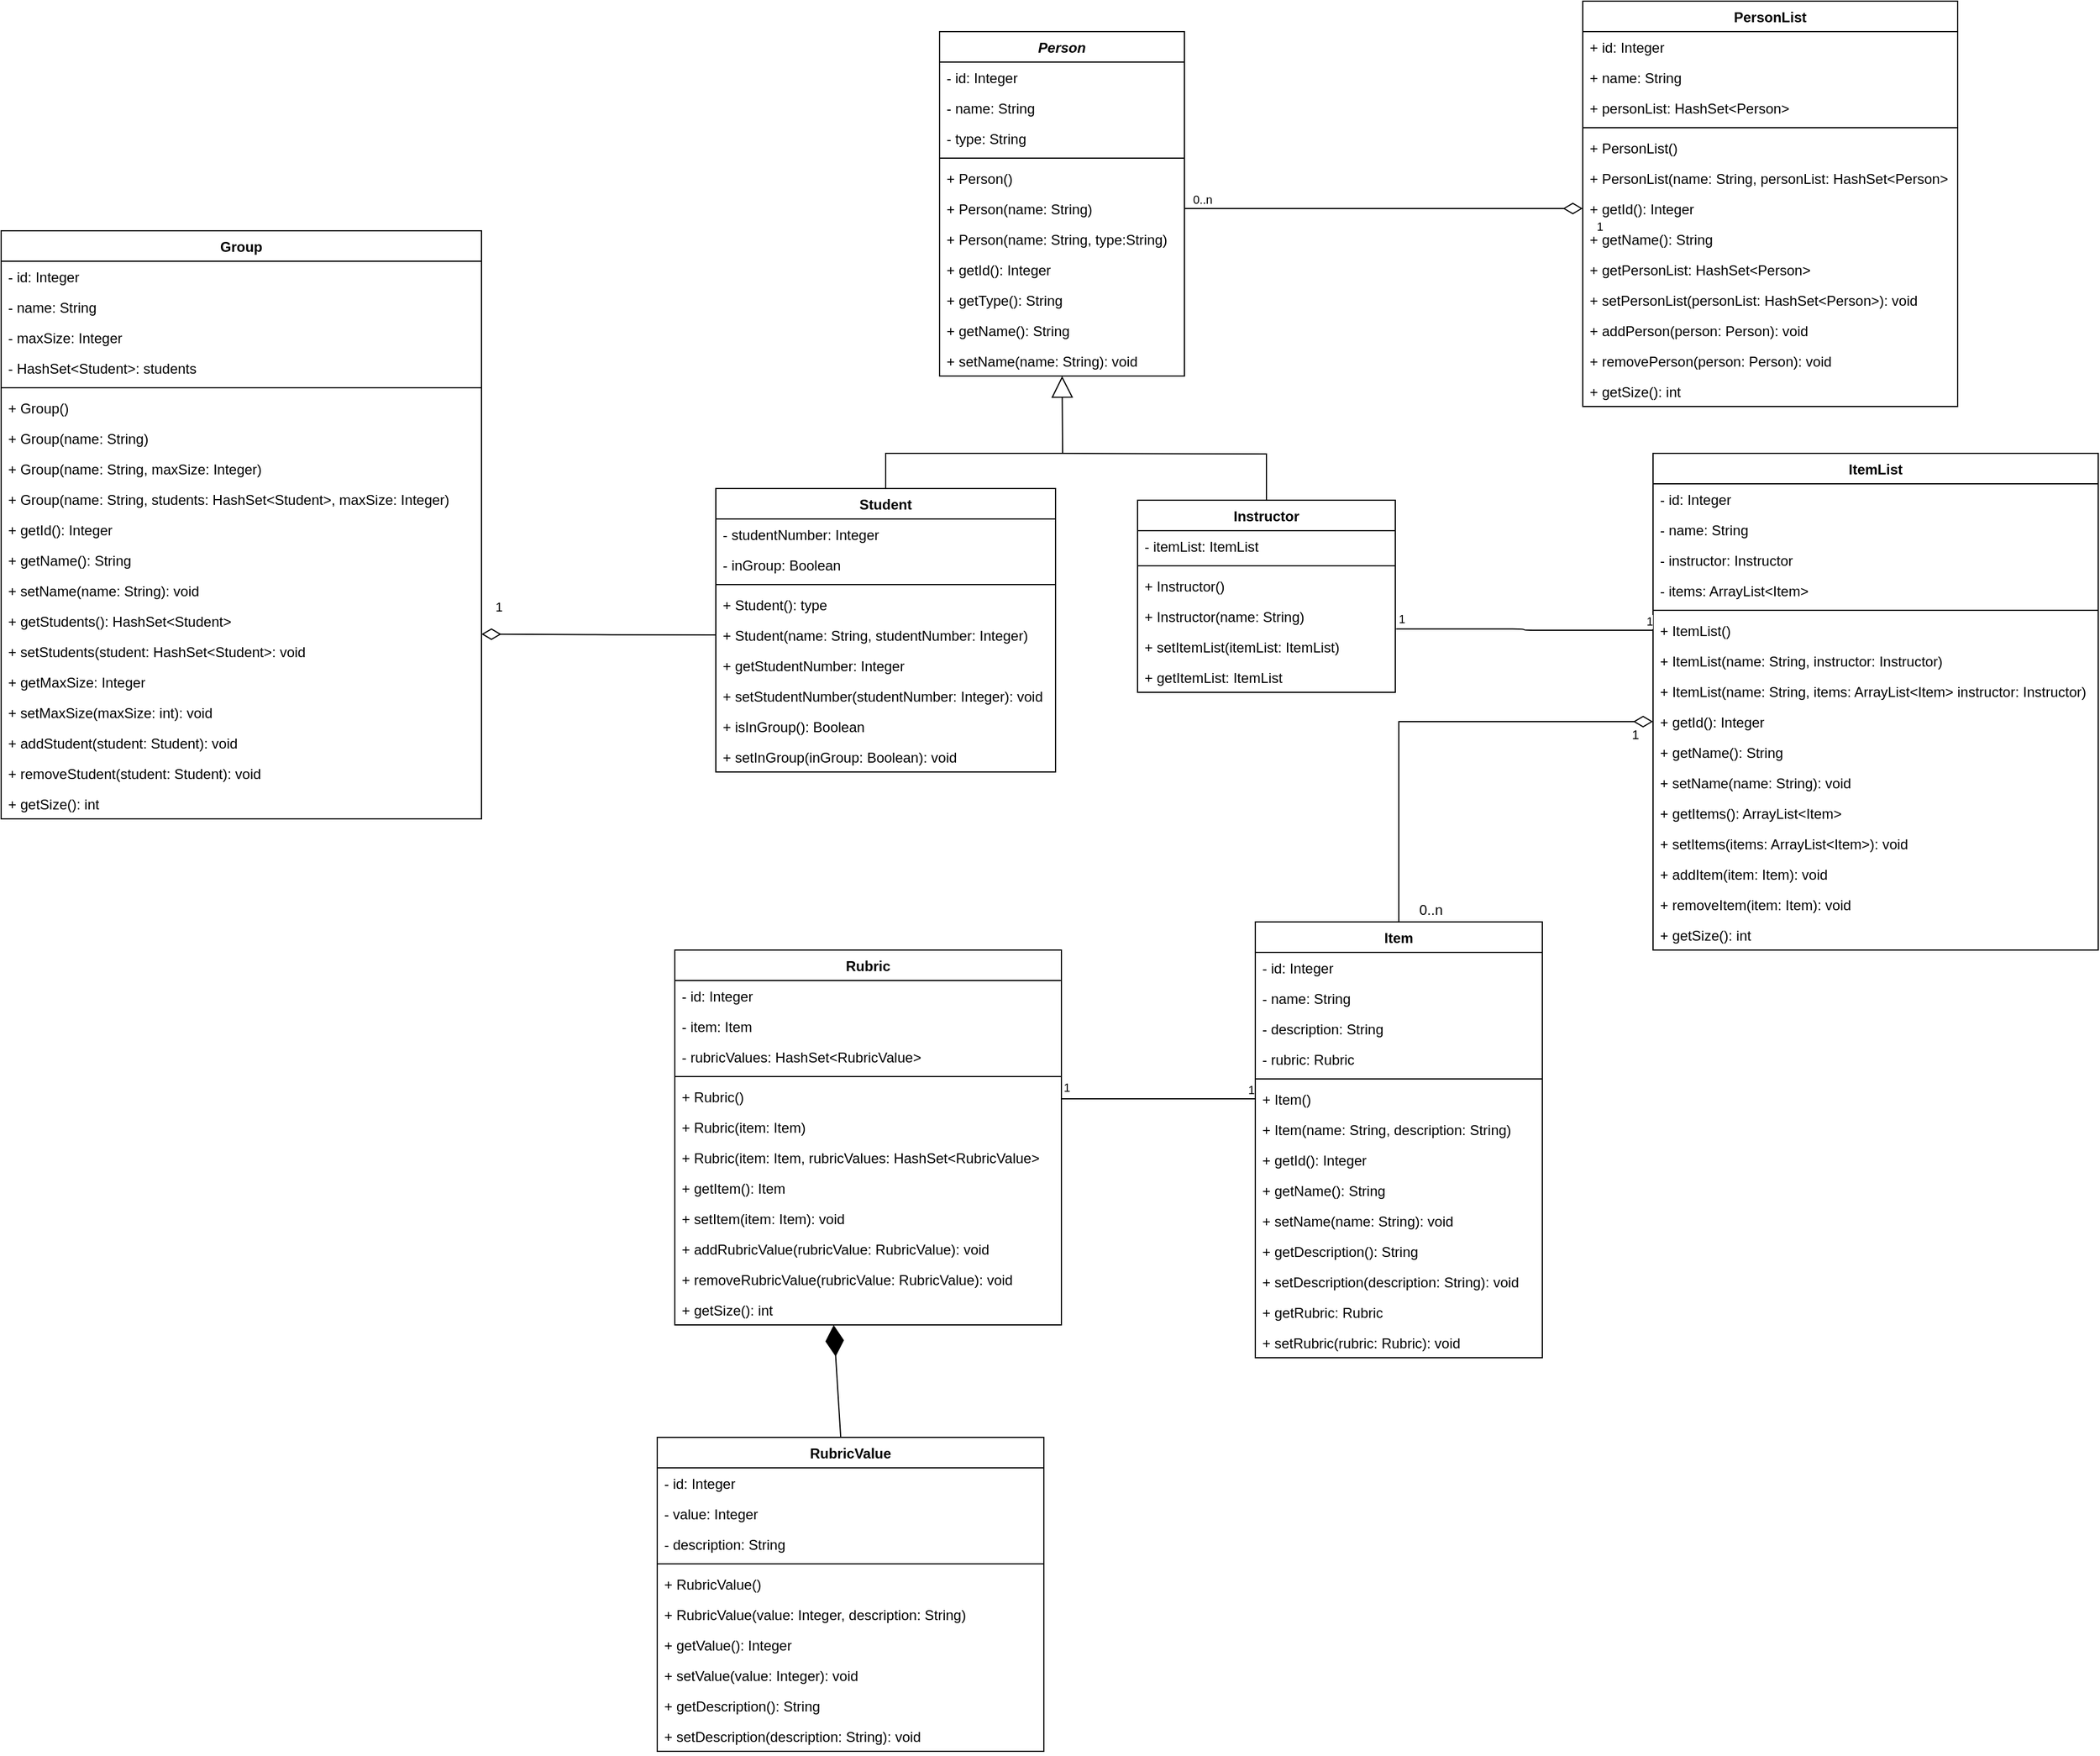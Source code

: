 <mxfile version="12.7.9" type="google"><diagram id="PRDph1dMVSTC8RU8wXZ6" name="Page-1"><mxGraphModel dx="1352" dy="564" grid="1" gridSize="10" guides="1" tooltips="1" connect="1" arrows="1" fold="1" page="1" pageScale="1" pageWidth="850" pageHeight="1100" math="0" shadow="0"><root><mxCell id="0"/><mxCell id="1" parent="0"/><mxCell id="qoEvyVKt_DUwdzJldB_t-1" value="Person" style="swimlane;fontStyle=3;align=center;verticalAlign=top;childLayout=stackLayout;horizontal=1;startSize=26;horizontalStack=0;resizeParent=1;resizeParentMax=0;resizeLast=0;collapsible=1;marginBottom=0;" parent="1" vertex="1"><mxGeometry x="611" y="630" width="209" height="294" as="geometry"/></mxCell><mxCell id="--JKUd8LFmw529F8Ui8M-18" value="- id: Integer" style="text;strokeColor=none;fillColor=none;align=left;verticalAlign=top;spacingLeft=4;spacingRight=4;overflow=hidden;rotatable=0;points=[[0,0.5],[1,0.5]];portConstraint=eastwest;" parent="qoEvyVKt_DUwdzJldB_t-1" vertex="1"><mxGeometry y="26" width="209" height="26" as="geometry"/></mxCell><mxCell id="qoEvyVKt_DUwdzJldB_t-2" value="- name: String" style="text;strokeColor=none;fillColor=none;align=left;verticalAlign=top;spacingLeft=4;spacingRight=4;overflow=hidden;rotatable=0;points=[[0,0.5],[1,0.5]];portConstraint=eastwest;" parent="qoEvyVKt_DUwdzJldB_t-1" vertex="1"><mxGeometry y="52" width="209" height="26" as="geometry"/></mxCell><mxCell id="--JKUd8LFmw529F8Ui8M-19" value="- type: String" style="text;strokeColor=none;fillColor=none;align=left;verticalAlign=top;spacingLeft=4;spacingRight=4;overflow=hidden;rotatable=0;points=[[0,0.5],[1,0.5]];portConstraint=eastwest;" parent="qoEvyVKt_DUwdzJldB_t-1" vertex="1"><mxGeometry y="78" width="209" height="26" as="geometry"/></mxCell><mxCell id="qoEvyVKt_DUwdzJldB_t-3" value="" style="line;strokeWidth=1;fillColor=none;align=left;verticalAlign=middle;spacingTop=-1;spacingLeft=3;spacingRight=3;rotatable=0;labelPosition=right;points=[];portConstraint=eastwest;" parent="qoEvyVKt_DUwdzJldB_t-1" vertex="1"><mxGeometry y="104" width="209" height="8" as="geometry"/></mxCell><mxCell id="--JKUd8LFmw529F8Ui8M-20" value="+ Person()" style="text;strokeColor=none;fillColor=none;align=left;verticalAlign=top;spacingLeft=4;spacingRight=4;overflow=hidden;rotatable=0;points=[[0,0.5],[1,0.5]];portConstraint=eastwest;" parent="qoEvyVKt_DUwdzJldB_t-1" vertex="1"><mxGeometry y="112" width="209" height="26" as="geometry"/></mxCell><mxCell id="--JKUd8LFmw529F8Ui8M-21" value="+ Person(name: String)" style="text;strokeColor=none;fillColor=none;align=left;verticalAlign=top;spacingLeft=4;spacingRight=4;overflow=hidden;rotatable=0;points=[[0,0.5],[1,0.5]];portConstraint=eastwest;" parent="qoEvyVKt_DUwdzJldB_t-1" vertex="1"><mxGeometry y="138" width="209" height="26" as="geometry"/></mxCell><mxCell id="--JKUd8LFmw529F8Ui8M-22" value="+ Person(name: String, type:String)" style="text;strokeColor=none;fillColor=none;align=left;verticalAlign=top;spacingLeft=4;spacingRight=4;overflow=hidden;rotatable=0;points=[[0,0.5],[1,0.5]];portConstraint=eastwest;" parent="qoEvyVKt_DUwdzJldB_t-1" vertex="1"><mxGeometry y="164" width="209" height="26" as="geometry"/></mxCell><mxCell id="--JKUd8LFmw529F8Ui8M-23" value="+ getId(): Integer" style="text;strokeColor=none;fillColor=none;align=left;verticalAlign=top;spacingLeft=4;spacingRight=4;overflow=hidden;rotatable=0;points=[[0,0.5],[1,0.5]];portConstraint=eastwest;" parent="qoEvyVKt_DUwdzJldB_t-1" vertex="1"><mxGeometry y="190" width="209" height="26" as="geometry"/></mxCell><mxCell id="--JKUd8LFmw529F8Ui8M-24" value="+ getType(): String" style="text;strokeColor=none;fillColor=none;align=left;verticalAlign=top;spacingLeft=4;spacingRight=4;overflow=hidden;rotatable=0;points=[[0,0.5],[1,0.5]];portConstraint=eastwest;" parent="qoEvyVKt_DUwdzJldB_t-1" vertex="1"><mxGeometry y="216" width="209" height="26" as="geometry"/></mxCell><mxCell id="qoEvyVKt_DUwdzJldB_t-4" value="+ getName(): String" style="text;strokeColor=none;fillColor=none;align=left;verticalAlign=top;spacingLeft=4;spacingRight=4;overflow=hidden;rotatable=0;points=[[0,0.5],[1,0.5]];portConstraint=eastwest;" parent="qoEvyVKt_DUwdzJldB_t-1" vertex="1"><mxGeometry y="242" width="209" height="26" as="geometry"/></mxCell><mxCell id="--JKUd8LFmw529F8Ui8M-25" value="+ setName(name: String): void" style="text;strokeColor=none;fillColor=none;align=left;verticalAlign=top;spacingLeft=4;spacingRight=4;overflow=hidden;rotatable=0;points=[[0,0.5],[1,0.5]];portConstraint=eastwest;" parent="qoEvyVKt_DUwdzJldB_t-1" vertex="1"><mxGeometry y="268" width="209" height="26" as="geometry"/></mxCell><mxCell id="qoEvyVKt_DUwdzJldB_t-5" value="Instructor" style="swimlane;fontStyle=1;align=center;verticalAlign=top;childLayout=stackLayout;horizontal=1;startSize=26;horizontalStack=0;resizeParent=1;resizeParentMax=0;resizeLast=0;collapsible=1;marginBottom=0;" parent="1" vertex="1"><mxGeometry x="780" y="1030" width="220" height="164" as="geometry"/></mxCell><mxCell id="qoEvyVKt_DUwdzJldB_t-6" value="- itemList: ItemList" style="text;strokeColor=none;fillColor=none;align=left;verticalAlign=top;spacingLeft=4;spacingRight=4;overflow=hidden;rotatable=0;points=[[0,0.5],[1,0.5]];portConstraint=eastwest;" parent="qoEvyVKt_DUwdzJldB_t-5" vertex="1"><mxGeometry y="26" width="220" height="26" as="geometry"/></mxCell><mxCell id="qoEvyVKt_DUwdzJldB_t-7" value="" style="line;strokeWidth=1;fillColor=none;align=left;verticalAlign=middle;spacingTop=-1;spacingLeft=3;spacingRight=3;rotatable=0;labelPosition=right;points=[];portConstraint=eastwest;" parent="qoEvyVKt_DUwdzJldB_t-5" vertex="1"><mxGeometry y="52" width="220" height="8" as="geometry"/></mxCell><mxCell id="qoEvyVKt_DUwdzJldB_t-8" value="+ Instructor()" style="text;strokeColor=none;fillColor=none;align=left;verticalAlign=top;spacingLeft=4;spacingRight=4;overflow=hidden;rotatable=0;points=[[0,0.5],[1,0.5]];portConstraint=eastwest;" parent="qoEvyVKt_DUwdzJldB_t-5" vertex="1"><mxGeometry y="60" width="220" height="26" as="geometry"/></mxCell><mxCell id="--JKUd8LFmw529F8Ui8M-43" value="+ Instructor(name: String)" style="text;strokeColor=none;fillColor=none;align=left;verticalAlign=top;spacingLeft=4;spacingRight=4;overflow=hidden;rotatable=0;points=[[0,0.5],[1,0.5]];portConstraint=eastwest;" parent="qoEvyVKt_DUwdzJldB_t-5" vertex="1"><mxGeometry y="86" width="220" height="26" as="geometry"/></mxCell><mxCell id="--JKUd8LFmw529F8Ui8M-44" value="+ setItemList(itemList: ItemList)" style="text;strokeColor=none;fillColor=none;align=left;verticalAlign=top;spacingLeft=4;spacingRight=4;overflow=hidden;rotatable=0;points=[[0,0.5],[1,0.5]];portConstraint=eastwest;" parent="qoEvyVKt_DUwdzJldB_t-5" vertex="1"><mxGeometry y="112" width="220" height="26" as="geometry"/></mxCell><mxCell id="--JKUd8LFmw529F8Ui8M-45" value="+ getItemList: ItemList" style="text;strokeColor=none;fillColor=none;align=left;verticalAlign=top;spacingLeft=4;spacingRight=4;overflow=hidden;rotatable=0;points=[[0,0.5],[1,0.5]];portConstraint=eastwest;" parent="qoEvyVKt_DUwdzJldB_t-5" vertex="1"><mxGeometry y="138" width="220" height="26" as="geometry"/></mxCell><mxCell id="qoEvyVKt_DUwdzJldB_t-15" value="PersonList" style="swimlane;fontStyle=1;align=center;verticalAlign=top;childLayout=stackLayout;horizontal=1;startSize=26;horizontalStack=0;resizeParent=1;resizeParentMax=0;resizeLast=0;collapsible=1;marginBottom=0;" parent="1" vertex="1"><mxGeometry x="1160" y="604" width="320" height="346" as="geometry"/></mxCell><mxCell id="qoEvyVKt_DUwdzJldB_t-16" value="+ id: Integer" style="text;strokeColor=none;fillColor=none;align=left;verticalAlign=top;spacingLeft=4;spacingRight=4;overflow=hidden;rotatable=0;points=[[0,0.5],[1,0.5]];portConstraint=eastwest;" parent="qoEvyVKt_DUwdzJldB_t-15" vertex="1"><mxGeometry y="26" width="320" height="26" as="geometry"/></mxCell><mxCell id="--JKUd8LFmw529F8Ui8M-26" value="+ name: String" style="text;strokeColor=none;fillColor=none;align=left;verticalAlign=top;spacingLeft=4;spacingRight=4;overflow=hidden;rotatable=0;points=[[0,0.5],[1,0.5]];portConstraint=eastwest;" parent="qoEvyVKt_DUwdzJldB_t-15" vertex="1"><mxGeometry y="52" width="320" height="26" as="geometry"/></mxCell><mxCell id="--JKUd8LFmw529F8Ui8M-27" value="+ personList: HashSet&lt;Person&gt;" style="text;strokeColor=none;fillColor=none;align=left;verticalAlign=top;spacingLeft=4;spacingRight=4;overflow=hidden;rotatable=0;points=[[0,0.5],[1,0.5]];portConstraint=eastwest;" parent="qoEvyVKt_DUwdzJldB_t-15" vertex="1"><mxGeometry y="78" width="320" height="26" as="geometry"/></mxCell><mxCell id="qoEvyVKt_DUwdzJldB_t-17" value="" style="line;strokeWidth=1;fillColor=none;align=left;verticalAlign=middle;spacingTop=-1;spacingLeft=3;spacingRight=3;rotatable=0;labelPosition=right;points=[];portConstraint=eastwest;" parent="qoEvyVKt_DUwdzJldB_t-15" vertex="1"><mxGeometry y="104" width="320" height="8" as="geometry"/></mxCell><mxCell id="qoEvyVKt_DUwdzJldB_t-18" value="+ PersonList()" style="text;strokeColor=none;fillColor=none;align=left;verticalAlign=top;spacingLeft=4;spacingRight=4;overflow=hidden;rotatable=0;points=[[0,0.5],[1,0.5]];portConstraint=eastwest;" parent="qoEvyVKt_DUwdzJldB_t-15" vertex="1"><mxGeometry y="112" width="320" height="26" as="geometry"/></mxCell><mxCell id="--JKUd8LFmw529F8Ui8M-29" value="+ PersonList(name: String, personList: HashSet&lt;Person&gt;" style="text;strokeColor=none;fillColor=none;align=left;verticalAlign=top;spacingLeft=4;spacingRight=4;overflow=hidden;rotatable=0;points=[[0,0.5],[1,0.5]];portConstraint=eastwest;" parent="qoEvyVKt_DUwdzJldB_t-15" vertex="1"><mxGeometry y="138" width="320" height="26" as="geometry"/></mxCell><mxCell id="--JKUd8LFmw529F8Ui8M-28" value="+ getId(): Integer" style="text;strokeColor=none;fillColor=none;align=left;verticalAlign=top;spacingLeft=4;spacingRight=4;overflow=hidden;rotatable=0;points=[[0,0.5],[1,0.5]];portConstraint=eastwest;" parent="qoEvyVKt_DUwdzJldB_t-15" vertex="1"><mxGeometry y="164" width="320" height="26" as="geometry"/></mxCell><mxCell id="--JKUd8LFmw529F8Ui8M-30" value="+ getName(): String" style="text;strokeColor=none;fillColor=none;align=left;verticalAlign=top;spacingLeft=4;spacingRight=4;overflow=hidden;rotatable=0;points=[[0,0.5],[1,0.5]];portConstraint=eastwest;" parent="qoEvyVKt_DUwdzJldB_t-15" vertex="1"><mxGeometry y="190" width="320" height="26" as="geometry"/></mxCell><mxCell id="--JKUd8LFmw529F8Ui8M-32" value="+ getPersonList: HashSet&lt;Person&gt;" style="text;strokeColor=none;fillColor=none;align=left;verticalAlign=top;spacingLeft=4;spacingRight=4;overflow=hidden;rotatable=0;points=[[0,0.5],[1,0.5]];portConstraint=eastwest;" parent="qoEvyVKt_DUwdzJldB_t-15" vertex="1"><mxGeometry y="216" width="320" height="26" as="geometry"/></mxCell><mxCell id="--JKUd8LFmw529F8Ui8M-33" value="+ setPersonList(personList: HashSet&lt;Person&gt;): void" style="text;strokeColor=none;fillColor=none;align=left;verticalAlign=top;spacingLeft=4;spacingRight=4;overflow=hidden;rotatable=0;points=[[0,0.5],[1,0.5]];portConstraint=eastwest;" parent="qoEvyVKt_DUwdzJldB_t-15" vertex="1"><mxGeometry y="242" width="320" height="26" as="geometry"/></mxCell><mxCell id="--JKUd8LFmw529F8Ui8M-34" value="+ addPerson(person: Person): void" style="text;strokeColor=none;fillColor=none;align=left;verticalAlign=top;spacingLeft=4;spacingRight=4;overflow=hidden;rotatable=0;points=[[0,0.5],[1,0.5]];portConstraint=eastwest;" parent="qoEvyVKt_DUwdzJldB_t-15" vertex="1"><mxGeometry y="268" width="320" height="26" as="geometry"/></mxCell><mxCell id="--JKUd8LFmw529F8Ui8M-31" value="+ removePerson(person: Person): void" style="text;strokeColor=none;fillColor=none;align=left;verticalAlign=top;spacingLeft=4;spacingRight=4;overflow=hidden;rotatable=0;points=[[0,0.5],[1,0.5]];portConstraint=eastwest;" parent="qoEvyVKt_DUwdzJldB_t-15" vertex="1"><mxGeometry y="294" width="320" height="26" as="geometry"/></mxCell><mxCell id="--JKUd8LFmw529F8Ui8M-35" value="+ getSize(): int" style="text;strokeColor=none;fillColor=none;align=left;verticalAlign=top;spacingLeft=4;spacingRight=4;overflow=hidden;rotatable=0;points=[[0,0.5],[1,0.5]];portConstraint=eastwest;" parent="qoEvyVKt_DUwdzJldB_t-15" vertex="1"><mxGeometry y="320" width="320" height="26" as="geometry"/></mxCell><mxCell id="qoEvyVKt_DUwdzJldB_t-19" value="Group" style="swimlane;fontStyle=1;align=center;verticalAlign=top;childLayout=stackLayout;horizontal=1;startSize=26;horizontalStack=0;resizeParent=1;resizeParentMax=0;resizeLast=0;collapsible=1;marginBottom=0;" parent="1" vertex="1"><mxGeometry x="-190" y="800" width="410" height="502" as="geometry"/></mxCell><mxCell id="qoEvyVKt_DUwdzJldB_t-20" value="- id: Integer" style="text;strokeColor=none;fillColor=none;align=left;verticalAlign=top;spacingLeft=4;spacingRight=4;overflow=hidden;rotatable=0;points=[[0,0.5],[1,0.5]];portConstraint=eastwest;" parent="qoEvyVKt_DUwdzJldB_t-19" vertex="1"><mxGeometry y="26" width="410" height="26" as="geometry"/></mxCell><mxCell id="--JKUd8LFmw529F8Ui8M-1" value="- name: String" style="text;strokeColor=none;fillColor=none;align=left;verticalAlign=top;spacingLeft=4;spacingRight=4;overflow=hidden;rotatable=0;points=[[0,0.5],[1,0.5]];portConstraint=eastwest;" parent="qoEvyVKt_DUwdzJldB_t-19" vertex="1"><mxGeometry y="52" width="410" height="26" as="geometry"/></mxCell><mxCell id="--JKUd8LFmw529F8Ui8M-2" value="- maxSize: Integer" style="text;strokeColor=none;fillColor=none;align=left;verticalAlign=top;spacingLeft=4;spacingRight=4;overflow=hidden;rotatable=0;points=[[0,0.5],[1,0.5]];portConstraint=eastwest;" parent="qoEvyVKt_DUwdzJldB_t-19" vertex="1"><mxGeometry y="78" width="410" height="26" as="geometry"/></mxCell><mxCell id="--JKUd8LFmw529F8Ui8M-4" value="- HashSet&lt;Student&gt;: students" style="text;strokeColor=none;fillColor=none;align=left;verticalAlign=top;spacingLeft=4;spacingRight=4;overflow=hidden;rotatable=0;points=[[0,0.5],[1,0.5]];portConstraint=eastwest;" parent="qoEvyVKt_DUwdzJldB_t-19" vertex="1"><mxGeometry y="104" width="410" height="26" as="geometry"/></mxCell><mxCell id="qoEvyVKt_DUwdzJldB_t-21" value="" style="line;strokeWidth=1;fillColor=none;align=left;verticalAlign=middle;spacingTop=-1;spacingLeft=3;spacingRight=3;rotatable=0;labelPosition=right;points=[];portConstraint=eastwest;" parent="qoEvyVKt_DUwdzJldB_t-19" vertex="1"><mxGeometry y="130" width="410" height="8" as="geometry"/></mxCell><mxCell id="--JKUd8LFmw529F8Ui8M-3" value="+ Group()" style="text;strokeColor=none;fillColor=none;align=left;verticalAlign=top;spacingLeft=4;spacingRight=4;overflow=hidden;rotatable=0;points=[[0,0.5],[1,0.5]];portConstraint=eastwest;" parent="qoEvyVKt_DUwdzJldB_t-19" vertex="1"><mxGeometry y="138" width="410" height="26" as="geometry"/></mxCell><mxCell id="--JKUd8LFmw529F8Ui8M-6" value="+ Group(name: String)" style="text;strokeColor=none;fillColor=none;align=left;verticalAlign=top;spacingLeft=4;spacingRight=4;overflow=hidden;rotatable=0;points=[[0,0.5],[1,0.5]];portConstraint=eastwest;" parent="qoEvyVKt_DUwdzJldB_t-19" vertex="1"><mxGeometry y="164" width="410" height="26" as="geometry"/></mxCell><mxCell id="--JKUd8LFmw529F8Ui8M-7" value="+ Group(name: String, maxSize: Integer)" style="text;strokeColor=none;fillColor=none;align=left;verticalAlign=top;spacingLeft=4;spacingRight=4;overflow=hidden;rotatable=0;points=[[0,0.5],[1,0.5]];portConstraint=eastwest;" parent="qoEvyVKt_DUwdzJldB_t-19" vertex="1"><mxGeometry y="190" width="410" height="26" as="geometry"/></mxCell><mxCell id="qoEvyVKt_DUwdzJldB_t-22" value="+ Group(name: String, students: HashSet&lt;Student&gt;, maxSize: Integer)" style="text;strokeColor=none;fillColor=none;align=left;verticalAlign=top;spacingLeft=4;spacingRight=4;overflow=hidden;rotatable=0;points=[[0,0.5],[1,0.5]];portConstraint=eastwest;" parent="qoEvyVKt_DUwdzJldB_t-19" vertex="1"><mxGeometry y="216" width="410" height="26" as="geometry"/></mxCell><mxCell id="--JKUd8LFmw529F8Ui8M-8" value="+ getId(): Integer" style="text;strokeColor=none;fillColor=none;align=left;verticalAlign=top;spacingLeft=4;spacingRight=4;overflow=hidden;rotatable=0;points=[[0,0.5],[1,0.5]];portConstraint=eastwest;" parent="qoEvyVKt_DUwdzJldB_t-19" vertex="1"><mxGeometry y="242" width="410" height="26" as="geometry"/></mxCell><mxCell id="--JKUd8LFmw529F8Ui8M-10" value="+ getName(): String" style="text;strokeColor=none;fillColor=none;align=left;verticalAlign=top;spacingLeft=4;spacingRight=4;overflow=hidden;rotatable=0;points=[[0,0.5],[1,0.5]];portConstraint=eastwest;" parent="qoEvyVKt_DUwdzJldB_t-19" vertex="1"><mxGeometry y="268" width="410" height="26" as="geometry"/></mxCell><mxCell id="--JKUd8LFmw529F8Ui8M-9" value="+ setName(name: String): void" style="text;strokeColor=none;fillColor=none;align=left;verticalAlign=top;spacingLeft=4;spacingRight=4;overflow=hidden;rotatable=0;points=[[0,0.5],[1,0.5]];portConstraint=eastwest;" parent="qoEvyVKt_DUwdzJldB_t-19" vertex="1"><mxGeometry y="294" width="410" height="26" as="geometry"/></mxCell><mxCell id="--JKUd8LFmw529F8Ui8M-11" value="+ getStudents(): HashSet&lt;Student&gt;" style="text;strokeColor=none;fillColor=none;align=left;verticalAlign=top;spacingLeft=4;spacingRight=4;overflow=hidden;rotatable=0;points=[[0,0.5],[1,0.5]];portConstraint=eastwest;" parent="qoEvyVKt_DUwdzJldB_t-19" vertex="1"><mxGeometry y="320" width="410" height="26" as="geometry"/></mxCell><mxCell id="--JKUd8LFmw529F8Ui8M-12" value="+ setStudents(student: HashSet&lt;Student&gt;: void" style="text;strokeColor=none;fillColor=none;align=left;verticalAlign=top;spacingLeft=4;spacingRight=4;overflow=hidden;rotatable=0;points=[[0,0.5],[1,0.5]];portConstraint=eastwest;" parent="qoEvyVKt_DUwdzJldB_t-19" vertex="1"><mxGeometry y="346" width="410" height="26" as="geometry"/></mxCell><mxCell id="--JKUd8LFmw529F8Ui8M-14" value="+ getMaxSize: Integer" style="text;strokeColor=none;fillColor=none;align=left;verticalAlign=top;spacingLeft=4;spacingRight=4;overflow=hidden;rotatable=0;points=[[0,0.5],[1,0.5]];portConstraint=eastwest;" parent="qoEvyVKt_DUwdzJldB_t-19" vertex="1"><mxGeometry y="372" width="410" height="26" as="geometry"/></mxCell><mxCell id="--JKUd8LFmw529F8Ui8M-13" value="+ setMaxSize(maxSize: int): void" style="text;strokeColor=none;fillColor=none;align=left;verticalAlign=top;spacingLeft=4;spacingRight=4;overflow=hidden;rotatable=0;points=[[0,0.5],[1,0.5]];portConstraint=eastwest;" parent="qoEvyVKt_DUwdzJldB_t-19" vertex="1"><mxGeometry y="398" width="410" height="26" as="geometry"/></mxCell><mxCell id="--JKUd8LFmw529F8Ui8M-16" value="+ addStudent(student: Student): void" style="text;strokeColor=none;fillColor=none;align=left;verticalAlign=top;spacingLeft=4;spacingRight=4;overflow=hidden;rotatable=0;points=[[0,0.5],[1,0.5]];portConstraint=eastwest;" parent="qoEvyVKt_DUwdzJldB_t-19" vertex="1"><mxGeometry y="424" width="410" height="26" as="geometry"/></mxCell><mxCell id="--JKUd8LFmw529F8Ui8M-17" value="+ removeStudent(student: Student): void" style="text;strokeColor=none;fillColor=none;align=left;verticalAlign=top;spacingLeft=4;spacingRight=4;overflow=hidden;rotatable=0;points=[[0,0.5],[1,0.5]];portConstraint=eastwest;" parent="qoEvyVKt_DUwdzJldB_t-19" vertex="1"><mxGeometry y="450" width="410" height="26" as="geometry"/></mxCell><mxCell id="--JKUd8LFmw529F8Ui8M-15" value="+ getSize(): int" style="text;strokeColor=none;fillColor=none;align=left;verticalAlign=top;spacingLeft=4;spacingRight=4;overflow=hidden;rotatable=0;points=[[0,0.5],[1,0.5]];portConstraint=eastwest;" parent="qoEvyVKt_DUwdzJldB_t-19" vertex="1"><mxGeometry y="476" width="410" height="26" as="geometry"/></mxCell><mxCell id="qoEvyVKt_DUwdzJldB_t-9" value="Student" style="swimlane;fontStyle=1;align=center;verticalAlign=top;childLayout=stackLayout;horizontal=1;startSize=26;horizontalStack=0;resizeParent=1;resizeParentMax=0;resizeLast=0;collapsible=1;marginBottom=0;" parent="1" vertex="1"><mxGeometry x="420" y="1020" width="290" height="242" as="geometry"/></mxCell><mxCell id="qoEvyVKt_DUwdzJldB_t-10" value="- studentNumber: Integer" style="text;strokeColor=none;fillColor=none;align=left;verticalAlign=top;spacingLeft=4;spacingRight=4;overflow=hidden;rotatable=0;points=[[0,0.5],[1,0.5]];portConstraint=eastwest;" parent="qoEvyVKt_DUwdzJldB_t-9" vertex="1"><mxGeometry y="26" width="290" height="26" as="geometry"/></mxCell><mxCell id="--JKUd8LFmw529F8Ui8M-37" value="- inGroup: Boolean" style="text;strokeColor=none;fillColor=none;align=left;verticalAlign=top;spacingLeft=4;spacingRight=4;overflow=hidden;rotatable=0;points=[[0,0.5],[1,0.5]];portConstraint=eastwest;" parent="qoEvyVKt_DUwdzJldB_t-9" vertex="1"><mxGeometry y="52" width="290" height="26" as="geometry"/></mxCell><mxCell id="qoEvyVKt_DUwdzJldB_t-11" value="" style="line;strokeWidth=1;fillColor=none;align=left;verticalAlign=middle;spacingTop=-1;spacingLeft=3;spacingRight=3;rotatable=0;labelPosition=right;points=[];portConstraint=eastwest;" parent="qoEvyVKt_DUwdzJldB_t-9" vertex="1"><mxGeometry y="78" width="290" height="8" as="geometry"/></mxCell><mxCell id="qoEvyVKt_DUwdzJldB_t-12" value="+ Student(): type" style="text;strokeColor=none;fillColor=none;align=left;verticalAlign=top;spacingLeft=4;spacingRight=4;overflow=hidden;rotatable=0;points=[[0,0.5],[1,0.5]];portConstraint=eastwest;" parent="qoEvyVKt_DUwdzJldB_t-9" vertex="1"><mxGeometry y="86" width="290" height="26" as="geometry"/></mxCell><mxCell id="--JKUd8LFmw529F8Ui8M-39" value="+ Student(name: String, studentNumber: Integer)" style="text;strokeColor=none;fillColor=none;align=left;verticalAlign=top;spacingLeft=4;spacingRight=4;overflow=hidden;rotatable=0;points=[[0,0.5],[1,0.5]];portConstraint=eastwest;" parent="qoEvyVKt_DUwdzJldB_t-9" vertex="1"><mxGeometry y="112" width="290" height="26" as="geometry"/></mxCell><mxCell id="--JKUd8LFmw529F8Ui8M-40" value="+ getStudentNumber: Integer" style="text;strokeColor=none;fillColor=none;align=left;verticalAlign=top;spacingLeft=4;spacingRight=4;overflow=hidden;rotatable=0;points=[[0,0.5],[1,0.5]];portConstraint=eastwest;" parent="qoEvyVKt_DUwdzJldB_t-9" vertex="1"><mxGeometry y="138" width="290" height="26" as="geometry"/></mxCell><mxCell id="--JKUd8LFmw529F8Ui8M-38" value="+ setStudentNumber(studentNumber: Integer): void" style="text;strokeColor=none;fillColor=none;align=left;verticalAlign=top;spacingLeft=4;spacingRight=4;overflow=hidden;rotatable=0;points=[[0,0.5],[1,0.5]];portConstraint=eastwest;" parent="qoEvyVKt_DUwdzJldB_t-9" vertex="1"><mxGeometry y="164" width="290" height="26" as="geometry"/></mxCell><mxCell id="--JKUd8LFmw529F8Ui8M-42" value="+ isInGroup(): Boolean" style="text;strokeColor=none;fillColor=none;align=left;verticalAlign=top;spacingLeft=4;spacingRight=4;overflow=hidden;rotatable=0;points=[[0,0.5],[1,0.5]];portConstraint=eastwest;" parent="qoEvyVKt_DUwdzJldB_t-9" vertex="1"><mxGeometry y="190" width="290" height="26" as="geometry"/></mxCell><mxCell id="--JKUd8LFmw529F8Ui8M-41" value="+ setInGroup(inGroup: Boolean): void" style="text;strokeColor=none;fillColor=none;align=left;verticalAlign=top;spacingLeft=4;spacingRight=4;overflow=hidden;rotatable=0;points=[[0,0.5],[1,0.5]];portConstraint=eastwest;" parent="qoEvyVKt_DUwdzJldB_t-9" vertex="1"><mxGeometry y="216" width="290" height="26" as="geometry"/></mxCell><mxCell id="--JKUd8LFmw529F8Ui8M-46" value="ItemList" style="swimlane;fontStyle=1;align=center;verticalAlign=top;childLayout=stackLayout;horizontal=1;startSize=26;horizontalStack=0;resizeParent=1;resizeParentMax=0;resizeLast=0;collapsible=1;marginBottom=0;" parent="1" vertex="1"><mxGeometry x="1220" y="990" width="380" height="424" as="geometry"/></mxCell><mxCell id="--JKUd8LFmw529F8Ui8M-47" value="- id: Integer" style="text;strokeColor=none;fillColor=none;align=left;verticalAlign=top;spacingLeft=4;spacingRight=4;overflow=hidden;rotatable=0;points=[[0,0.5],[1,0.5]];portConstraint=eastwest;" parent="--JKUd8LFmw529F8Ui8M-46" vertex="1"><mxGeometry y="26" width="380" height="26" as="geometry"/></mxCell><mxCell id="--JKUd8LFmw529F8Ui8M-50" value="- name: String" style="text;strokeColor=none;fillColor=none;align=left;verticalAlign=top;spacingLeft=4;spacingRight=4;overflow=hidden;rotatable=0;points=[[0,0.5],[1,0.5]];portConstraint=eastwest;" parent="--JKUd8LFmw529F8Ui8M-46" vertex="1"><mxGeometry y="52" width="380" height="26" as="geometry"/></mxCell><mxCell id="--JKUd8LFmw529F8Ui8M-52" value="- instructor: Instructor" style="text;strokeColor=none;fillColor=none;align=left;verticalAlign=top;spacingLeft=4;spacingRight=4;overflow=hidden;rotatable=0;points=[[0,0.5],[1,0.5]];portConstraint=eastwest;" parent="--JKUd8LFmw529F8Ui8M-46" vertex="1"><mxGeometry y="78" width="380" height="26" as="geometry"/></mxCell><mxCell id="--JKUd8LFmw529F8Ui8M-51" value="- items: ArrayList&lt;Item&gt;" style="text;strokeColor=none;fillColor=none;align=left;verticalAlign=top;spacingLeft=4;spacingRight=4;overflow=hidden;rotatable=0;points=[[0,0.5],[1,0.5]];portConstraint=eastwest;" parent="--JKUd8LFmw529F8Ui8M-46" vertex="1"><mxGeometry y="104" width="380" height="26" as="geometry"/></mxCell><mxCell id="--JKUd8LFmw529F8Ui8M-48" value="" style="line;strokeWidth=1;fillColor=none;align=left;verticalAlign=middle;spacingTop=-1;spacingLeft=3;spacingRight=3;rotatable=0;labelPosition=right;points=[];portConstraint=eastwest;" parent="--JKUd8LFmw529F8Ui8M-46" vertex="1"><mxGeometry y="130" width="380" height="8" as="geometry"/></mxCell><mxCell id="--JKUd8LFmw529F8Ui8M-53" value="+ ItemList()" style="text;strokeColor=none;fillColor=none;align=left;verticalAlign=top;spacingLeft=4;spacingRight=4;overflow=hidden;rotatable=0;points=[[0,0.5],[1,0.5]];portConstraint=eastwest;" parent="--JKUd8LFmw529F8Ui8M-46" vertex="1"><mxGeometry y="138" width="380" height="26" as="geometry"/></mxCell><mxCell id="--JKUd8LFmw529F8Ui8M-54" value="+ ItemList(name: String, instructor: Instructor)" style="text;strokeColor=none;fillColor=none;align=left;verticalAlign=top;spacingLeft=4;spacingRight=4;overflow=hidden;rotatable=0;points=[[0,0.5],[1,0.5]];portConstraint=eastwest;" parent="--JKUd8LFmw529F8Ui8M-46" vertex="1"><mxGeometry y="164" width="380" height="26" as="geometry"/></mxCell><mxCell id="--JKUd8LFmw529F8Ui8M-57" value="+ ItemList(name: String, items: ArrayList&lt;Item&gt; instructor: Instructor)" style="text;strokeColor=none;fillColor=none;align=left;verticalAlign=top;spacingLeft=4;spacingRight=4;overflow=hidden;rotatable=0;points=[[0,0.5],[1,0.5]];portConstraint=eastwest;" parent="--JKUd8LFmw529F8Ui8M-46" vertex="1"><mxGeometry y="190" width="380" height="26" as="geometry"/></mxCell><mxCell id="--JKUd8LFmw529F8Ui8M-58" value="+ getId(): Integer" style="text;strokeColor=none;fillColor=none;align=left;verticalAlign=top;spacingLeft=4;spacingRight=4;overflow=hidden;rotatable=0;points=[[0,0.5],[1,0.5]];portConstraint=eastwest;" parent="--JKUd8LFmw529F8Ui8M-46" vertex="1"><mxGeometry y="216" width="380" height="26" as="geometry"/></mxCell><mxCell id="--JKUd8LFmw529F8Ui8M-56" value="+ getName(): String" style="text;strokeColor=none;fillColor=none;align=left;verticalAlign=top;spacingLeft=4;spacingRight=4;overflow=hidden;rotatable=0;points=[[0,0.5],[1,0.5]];portConstraint=eastwest;" parent="--JKUd8LFmw529F8Ui8M-46" vertex="1"><mxGeometry y="242" width="380" height="26" as="geometry"/></mxCell><mxCell id="--JKUd8LFmw529F8Ui8M-55" value="+ setName(name: String): void" style="text;strokeColor=none;fillColor=none;align=left;verticalAlign=top;spacingLeft=4;spacingRight=4;overflow=hidden;rotatable=0;points=[[0,0.5],[1,0.5]];portConstraint=eastwest;" parent="--JKUd8LFmw529F8Ui8M-46" vertex="1"><mxGeometry y="268" width="380" height="26" as="geometry"/></mxCell><mxCell id="--JKUd8LFmw529F8Ui8M-60" value="+ getItems(): ArrayList&lt;Item&gt;" style="text;strokeColor=none;fillColor=none;align=left;verticalAlign=top;spacingLeft=4;spacingRight=4;overflow=hidden;rotatable=0;points=[[0,0.5],[1,0.5]];portConstraint=eastwest;" parent="--JKUd8LFmw529F8Ui8M-46" vertex="1"><mxGeometry y="294" width="380" height="26" as="geometry"/></mxCell><mxCell id="--JKUd8LFmw529F8Ui8M-49" value="+ setItems(items: ArrayList&lt;Item&gt;): void" style="text;strokeColor=none;fillColor=none;align=left;verticalAlign=top;spacingLeft=4;spacingRight=4;overflow=hidden;rotatable=0;points=[[0,0.5],[1,0.5]];portConstraint=eastwest;" parent="--JKUd8LFmw529F8Ui8M-46" vertex="1"><mxGeometry y="320" width="380" height="26" as="geometry"/></mxCell><mxCell id="--JKUd8LFmw529F8Ui8M-59" value="+ addItem(item: Item): void" style="text;strokeColor=none;fillColor=none;align=left;verticalAlign=top;spacingLeft=4;spacingRight=4;overflow=hidden;rotatable=0;points=[[0,0.5],[1,0.5]];portConstraint=eastwest;" parent="--JKUd8LFmw529F8Ui8M-46" vertex="1"><mxGeometry y="346" width="380" height="26" as="geometry"/></mxCell><mxCell id="--JKUd8LFmw529F8Ui8M-62" value="+ removeItem(item: Item): void" style="text;strokeColor=none;fillColor=none;align=left;verticalAlign=top;spacingLeft=4;spacingRight=4;overflow=hidden;rotatable=0;points=[[0,0.5],[1,0.5]];portConstraint=eastwest;" parent="--JKUd8LFmw529F8Ui8M-46" vertex="1"><mxGeometry y="372" width="380" height="26" as="geometry"/></mxCell><mxCell id="--JKUd8LFmw529F8Ui8M-61" value="+ getSize(): int" style="text;strokeColor=none;fillColor=none;align=left;verticalAlign=top;spacingLeft=4;spacingRight=4;overflow=hidden;rotatable=0;points=[[0,0.5],[1,0.5]];portConstraint=eastwest;" parent="--JKUd8LFmw529F8Ui8M-46" vertex="1"><mxGeometry y="398" width="380" height="26" as="geometry"/></mxCell><mxCell id="--JKUd8LFmw529F8Ui8M-63" value="Item" style="swimlane;fontStyle=1;align=center;verticalAlign=top;childLayout=stackLayout;horizontal=1;startSize=26;horizontalStack=0;resizeParent=1;resizeParentMax=0;resizeLast=0;collapsible=1;marginBottom=0;" parent="1" vertex="1"><mxGeometry x="880.5" y="1390" width="245" height="372" as="geometry"/></mxCell><mxCell id="--JKUd8LFmw529F8Ui8M-64" value="- id: Integer" style="text;strokeColor=none;fillColor=none;align=left;verticalAlign=top;spacingLeft=4;spacingRight=4;overflow=hidden;rotatable=0;points=[[0,0.5],[1,0.5]];portConstraint=eastwest;" parent="--JKUd8LFmw529F8Ui8M-63" vertex="1"><mxGeometry y="26" width="245" height="26" as="geometry"/></mxCell><mxCell id="--JKUd8LFmw529F8Ui8M-68" value="- name: String" style="text;strokeColor=none;fillColor=none;align=left;verticalAlign=top;spacingLeft=4;spacingRight=4;overflow=hidden;rotatable=0;points=[[0,0.5],[1,0.5]];portConstraint=eastwest;" parent="--JKUd8LFmw529F8Ui8M-63" vertex="1"><mxGeometry y="52" width="245" height="26" as="geometry"/></mxCell><mxCell id="--JKUd8LFmw529F8Ui8M-67" value="- description: String" style="text;strokeColor=none;fillColor=none;align=left;verticalAlign=top;spacingLeft=4;spacingRight=4;overflow=hidden;rotatable=0;points=[[0,0.5],[1,0.5]];portConstraint=eastwest;" parent="--JKUd8LFmw529F8Ui8M-63" vertex="1"><mxGeometry y="78" width="245" height="26" as="geometry"/></mxCell><mxCell id="--JKUd8LFmw529F8Ui8M-69" value="- rubric: Rubric" style="text;strokeColor=none;fillColor=none;align=left;verticalAlign=top;spacingLeft=4;spacingRight=4;overflow=hidden;rotatable=0;points=[[0,0.5],[1,0.5]];portConstraint=eastwest;" parent="--JKUd8LFmw529F8Ui8M-63" vertex="1"><mxGeometry y="104" width="245" height="26" as="geometry"/></mxCell><mxCell id="--JKUd8LFmw529F8Ui8M-65" value="" style="line;strokeWidth=1;fillColor=none;align=left;verticalAlign=middle;spacingTop=-1;spacingLeft=3;spacingRight=3;rotatable=0;labelPosition=right;points=[];portConstraint=eastwest;" parent="--JKUd8LFmw529F8Ui8M-63" vertex="1"><mxGeometry y="130" width="245" height="8" as="geometry"/></mxCell><mxCell id="--JKUd8LFmw529F8Ui8M-66" value="+ Item()" style="text;strokeColor=none;fillColor=none;align=left;verticalAlign=top;spacingLeft=4;spacingRight=4;overflow=hidden;rotatable=0;points=[[0,0.5],[1,0.5]];portConstraint=eastwest;" parent="--JKUd8LFmw529F8Ui8M-63" vertex="1"><mxGeometry y="138" width="245" height="26" as="geometry"/></mxCell><mxCell id="--JKUd8LFmw529F8Ui8M-70" value="+ Item(name: String, description: String)" style="text;strokeColor=none;fillColor=none;align=left;verticalAlign=top;spacingLeft=4;spacingRight=4;overflow=hidden;rotatable=0;points=[[0,0.5],[1,0.5]];portConstraint=eastwest;" parent="--JKUd8LFmw529F8Ui8M-63" vertex="1"><mxGeometry y="164" width="245" height="26" as="geometry"/></mxCell><mxCell id="--JKUd8LFmw529F8Ui8M-75" value="+ getId(): Integer" style="text;strokeColor=none;fillColor=none;align=left;verticalAlign=top;spacingLeft=4;spacingRight=4;overflow=hidden;rotatable=0;points=[[0,0.5],[1,0.5]];portConstraint=eastwest;" parent="--JKUd8LFmw529F8Ui8M-63" vertex="1"><mxGeometry y="190" width="245" height="26" as="geometry"/></mxCell><mxCell id="--JKUd8LFmw529F8Ui8M-76" value="+ getName(): String" style="text;strokeColor=none;fillColor=none;align=left;verticalAlign=top;spacingLeft=4;spacingRight=4;overflow=hidden;rotatable=0;points=[[0,0.5],[1,0.5]];portConstraint=eastwest;" parent="--JKUd8LFmw529F8Ui8M-63" vertex="1"><mxGeometry y="216" width="245" height="26" as="geometry"/></mxCell><mxCell id="--JKUd8LFmw529F8Ui8M-77" value="+ setName(name: String): void" style="text;strokeColor=none;fillColor=none;align=left;verticalAlign=top;spacingLeft=4;spacingRight=4;overflow=hidden;rotatable=0;points=[[0,0.5],[1,0.5]];portConstraint=eastwest;" parent="--JKUd8LFmw529F8Ui8M-63" vertex="1"><mxGeometry y="242" width="245" height="26" as="geometry"/></mxCell><mxCell id="--JKUd8LFmw529F8Ui8M-78" value="+ getDescription(): String" style="text;strokeColor=none;fillColor=none;align=left;verticalAlign=top;spacingLeft=4;spacingRight=4;overflow=hidden;rotatable=0;points=[[0,0.5],[1,0.5]];portConstraint=eastwest;" parent="--JKUd8LFmw529F8Ui8M-63" vertex="1"><mxGeometry y="268" width="245" height="26" as="geometry"/></mxCell><mxCell id="--JKUd8LFmw529F8Ui8M-80" value="+ setDescription(description: String): void" style="text;strokeColor=none;fillColor=none;align=left;verticalAlign=top;spacingLeft=4;spacingRight=4;overflow=hidden;rotatable=0;points=[[0,0.5],[1,0.5]];portConstraint=eastwest;" parent="--JKUd8LFmw529F8Ui8M-63" vertex="1"><mxGeometry y="294" width="245" height="26" as="geometry"/></mxCell><mxCell id="--JKUd8LFmw529F8Ui8M-79" value="+ getRubric: Rubric" style="text;strokeColor=none;fillColor=none;align=left;verticalAlign=top;spacingLeft=4;spacingRight=4;overflow=hidden;rotatable=0;points=[[0,0.5],[1,0.5]];portConstraint=eastwest;" parent="--JKUd8LFmw529F8Ui8M-63" vertex="1"><mxGeometry y="320" width="245" height="26" as="geometry"/></mxCell><mxCell id="--JKUd8LFmw529F8Ui8M-71" value="+ setRubric(rubric: Rubric): void" style="text;strokeColor=none;fillColor=none;align=left;verticalAlign=top;spacingLeft=4;spacingRight=4;overflow=hidden;rotatable=0;points=[[0,0.5],[1,0.5]];portConstraint=eastwest;" parent="--JKUd8LFmw529F8Ui8M-63" vertex="1"><mxGeometry y="346" width="245" height="26" as="geometry"/></mxCell><mxCell id="--JKUd8LFmw529F8Ui8M-81" value="Rubric" style="swimlane;fontStyle=1;align=center;verticalAlign=top;childLayout=stackLayout;horizontal=1;startSize=26;horizontalStack=0;resizeParent=1;resizeParentMax=0;resizeLast=0;collapsible=1;marginBottom=0;" parent="1" vertex="1"><mxGeometry x="385" y="1414" width="330" height="320" as="geometry"/></mxCell><mxCell id="--JKUd8LFmw529F8Ui8M-85" value="- id: Integer" style="text;strokeColor=none;fillColor=none;align=left;verticalAlign=top;spacingLeft=4;spacingRight=4;overflow=hidden;rotatable=0;points=[[0,0.5],[1,0.5]];portConstraint=eastwest;" parent="--JKUd8LFmw529F8Ui8M-81" vertex="1"><mxGeometry y="26" width="330" height="26" as="geometry"/></mxCell><mxCell id="--JKUd8LFmw529F8Ui8M-86" value="- item: Item" style="text;strokeColor=none;fillColor=none;align=left;verticalAlign=top;spacingLeft=4;spacingRight=4;overflow=hidden;rotatable=0;points=[[0,0.5],[1,0.5]];portConstraint=eastwest;" parent="--JKUd8LFmw529F8Ui8M-81" vertex="1"><mxGeometry y="52" width="330" height="26" as="geometry"/></mxCell><mxCell id="--JKUd8LFmw529F8Ui8M-87" value="- rubricValues: HashSet&lt;RubricValue&gt;" style="text;strokeColor=none;fillColor=none;align=left;verticalAlign=top;spacingLeft=4;spacingRight=4;overflow=hidden;rotatable=0;points=[[0,0.5],[1,0.5]];portConstraint=eastwest;" parent="--JKUd8LFmw529F8Ui8M-81" vertex="1"><mxGeometry y="78" width="330" height="26" as="geometry"/></mxCell><mxCell id="--JKUd8LFmw529F8Ui8M-83" value="" style="line;strokeWidth=1;fillColor=none;align=left;verticalAlign=middle;spacingTop=-1;spacingLeft=3;spacingRight=3;rotatable=0;labelPosition=right;points=[];portConstraint=eastwest;" parent="--JKUd8LFmw529F8Ui8M-81" vertex="1"><mxGeometry y="104" width="330" height="8" as="geometry"/></mxCell><mxCell id="--JKUd8LFmw529F8Ui8M-84" value="+ Rubric()" style="text;strokeColor=none;fillColor=none;align=left;verticalAlign=top;spacingLeft=4;spacingRight=4;overflow=hidden;rotatable=0;points=[[0,0.5],[1,0.5]];portConstraint=eastwest;" parent="--JKUd8LFmw529F8Ui8M-81" vertex="1"><mxGeometry y="112" width="330" height="26" as="geometry"/></mxCell><mxCell id="--JKUd8LFmw529F8Ui8M-88" value="+ Rubric(item: Item)" style="text;strokeColor=none;fillColor=none;align=left;verticalAlign=top;spacingLeft=4;spacingRight=4;overflow=hidden;rotatable=0;points=[[0,0.5],[1,0.5]];portConstraint=eastwest;" parent="--JKUd8LFmw529F8Ui8M-81" vertex="1"><mxGeometry y="138" width="330" height="26" as="geometry"/></mxCell><mxCell id="--JKUd8LFmw529F8Ui8M-91" value="+ Rubric(item: Item, rubricValues: HashSet&lt;RubricValue&gt; " style="text;strokeColor=none;fillColor=none;align=left;verticalAlign=top;spacingLeft=4;spacingRight=4;overflow=hidden;rotatable=0;points=[[0,0.5],[1,0.5]];portConstraint=eastwest;" parent="--JKUd8LFmw529F8Ui8M-81" vertex="1"><mxGeometry y="164" width="330" height="26" as="geometry"/></mxCell><mxCell id="--JKUd8LFmw529F8Ui8M-90" value="+ getItem(): Item" style="text;strokeColor=none;fillColor=none;align=left;verticalAlign=top;spacingLeft=4;spacingRight=4;overflow=hidden;rotatable=0;points=[[0,0.5],[1,0.5]];portConstraint=eastwest;" parent="--JKUd8LFmw529F8Ui8M-81" vertex="1"><mxGeometry y="190" width="330" height="26" as="geometry"/></mxCell><mxCell id="--JKUd8LFmw529F8Ui8M-92" value="+ setItem(item: Item): void" style="text;strokeColor=none;fillColor=none;align=left;verticalAlign=top;spacingLeft=4;spacingRight=4;overflow=hidden;rotatable=0;points=[[0,0.5],[1,0.5]];portConstraint=eastwest;" parent="--JKUd8LFmw529F8Ui8M-81" vertex="1"><mxGeometry y="216" width="330" height="26" as="geometry"/></mxCell><mxCell id="--JKUd8LFmw529F8Ui8M-89" value="+ addRubricValue(rubricValue: RubricValue): void" style="text;strokeColor=none;fillColor=none;align=left;verticalAlign=top;spacingLeft=4;spacingRight=4;overflow=hidden;rotatable=0;points=[[0,0.5],[1,0.5]];portConstraint=eastwest;" parent="--JKUd8LFmw529F8Ui8M-81" vertex="1"><mxGeometry y="242" width="330" height="26" as="geometry"/></mxCell><mxCell id="--JKUd8LFmw529F8Ui8M-94" value="+ removeRubricValue(rubricValue: RubricValue): void" style="text;strokeColor=none;fillColor=none;align=left;verticalAlign=top;spacingLeft=4;spacingRight=4;overflow=hidden;rotatable=0;points=[[0,0.5],[1,0.5]];portConstraint=eastwest;" parent="--JKUd8LFmw529F8Ui8M-81" vertex="1"><mxGeometry y="268" width="330" height="26" as="geometry"/></mxCell><mxCell id="--JKUd8LFmw529F8Ui8M-93" value="+ getSize(): int" style="text;strokeColor=none;fillColor=none;align=left;verticalAlign=top;spacingLeft=4;spacingRight=4;overflow=hidden;rotatable=0;points=[[0,0.5],[1,0.5]];portConstraint=eastwest;" parent="--JKUd8LFmw529F8Ui8M-81" vertex="1"><mxGeometry y="294" width="330" height="26" as="geometry"/></mxCell><mxCell id="--JKUd8LFmw529F8Ui8M-95" value="RubricValue" style="swimlane;fontStyle=1;align=center;verticalAlign=top;childLayout=stackLayout;horizontal=1;startSize=26;horizontalStack=0;resizeParent=1;resizeParentMax=0;resizeLast=0;collapsible=1;marginBottom=0;" parent="1" vertex="1"><mxGeometry x="370" y="1830" width="330" height="268" as="geometry"/></mxCell><mxCell id="--JKUd8LFmw529F8Ui8M-99" value="- id: Integer" style="text;strokeColor=none;fillColor=none;align=left;verticalAlign=top;spacingLeft=4;spacingRight=4;overflow=hidden;rotatable=0;points=[[0,0.5],[1,0.5]];portConstraint=eastwest;" parent="--JKUd8LFmw529F8Ui8M-95" vertex="1"><mxGeometry y="26" width="330" height="26" as="geometry"/></mxCell><mxCell id="--JKUd8LFmw529F8Ui8M-100" value="- value: Integer" style="text;strokeColor=none;fillColor=none;align=left;verticalAlign=top;spacingLeft=4;spacingRight=4;overflow=hidden;rotatable=0;points=[[0,0.5],[1,0.5]];portConstraint=eastwest;" parent="--JKUd8LFmw529F8Ui8M-95" vertex="1"><mxGeometry y="52" width="330" height="26" as="geometry"/></mxCell><mxCell id="--JKUd8LFmw529F8Ui8M-96" value="- description: String" style="text;strokeColor=none;fillColor=none;align=left;verticalAlign=top;spacingLeft=4;spacingRight=4;overflow=hidden;rotatable=0;points=[[0,0.5],[1,0.5]];portConstraint=eastwest;" parent="--JKUd8LFmw529F8Ui8M-95" vertex="1"><mxGeometry y="78" width="330" height="26" as="geometry"/></mxCell><mxCell id="--JKUd8LFmw529F8Ui8M-97" value="" style="line;strokeWidth=1;fillColor=none;align=left;verticalAlign=middle;spacingTop=-1;spacingLeft=3;spacingRight=3;rotatable=0;labelPosition=right;points=[];portConstraint=eastwest;" parent="--JKUd8LFmw529F8Ui8M-95" vertex="1"><mxGeometry y="104" width="330" height="8" as="geometry"/></mxCell><mxCell id="--JKUd8LFmw529F8Ui8M-101" value="+ RubricValue()" style="text;strokeColor=none;fillColor=none;align=left;verticalAlign=top;spacingLeft=4;spacingRight=4;overflow=hidden;rotatable=0;points=[[0,0.5],[1,0.5]];portConstraint=eastwest;" parent="--JKUd8LFmw529F8Ui8M-95" vertex="1"><mxGeometry y="112" width="330" height="26" as="geometry"/></mxCell><mxCell id="--JKUd8LFmw529F8Ui8M-98" value="+ RubricValue(value: Integer, description: String)" style="text;strokeColor=none;fillColor=none;align=left;verticalAlign=top;spacingLeft=4;spacingRight=4;overflow=hidden;rotatable=0;points=[[0,0.5],[1,0.5]];portConstraint=eastwest;" parent="--JKUd8LFmw529F8Ui8M-95" vertex="1"><mxGeometry y="138" width="330" height="26" as="geometry"/></mxCell><mxCell id="--JKUd8LFmw529F8Ui8M-102" value="+ getValue(): Integer" style="text;strokeColor=none;fillColor=none;align=left;verticalAlign=top;spacingLeft=4;spacingRight=4;overflow=hidden;rotatable=0;points=[[0,0.5],[1,0.5]];portConstraint=eastwest;" parent="--JKUd8LFmw529F8Ui8M-95" vertex="1"><mxGeometry y="164" width="330" height="26" as="geometry"/></mxCell><mxCell id="--JKUd8LFmw529F8Ui8M-103" value="+ setValue(value: Integer): void" style="text;strokeColor=none;fillColor=none;align=left;verticalAlign=top;spacingLeft=4;spacingRight=4;overflow=hidden;rotatable=0;points=[[0,0.5],[1,0.5]];portConstraint=eastwest;" parent="--JKUd8LFmw529F8Ui8M-95" vertex="1"><mxGeometry y="190" width="330" height="26" as="geometry"/></mxCell><mxCell id="--JKUd8LFmw529F8Ui8M-105" value="+ getDescription(): String" style="text;strokeColor=none;fillColor=none;align=left;verticalAlign=top;spacingLeft=4;spacingRight=4;overflow=hidden;rotatable=0;points=[[0,0.5],[1,0.5]];portConstraint=eastwest;" parent="--JKUd8LFmw529F8Ui8M-95" vertex="1"><mxGeometry y="216" width="330" height="26" as="geometry"/></mxCell><mxCell id="--JKUd8LFmw529F8Ui8M-104" value="+ setDescription(description: String): void" style="text;strokeColor=none;fillColor=none;align=left;verticalAlign=top;spacingLeft=4;spacingRight=4;overflow=hidden;rotatable=0;points=[[0,0.5],[1,0.5]];portConstraint=eastwest;" parent="--JKUd8LFmw529F8Ui8M-95" vertex="1"><mxGeometry y="242" width="330" height="26" as="geometry"/></mxCell><mxCell id="--JKUd8LFmw529F8Ui8M-107" value="" style="endArrow=block;endSize=16;endFill=0;html=1;exitX=0.5;exitY=0;exitDx=0;exitDy=0;rounded=0;" parent="1" source="qoEvyVKt_DUwdzJldB_t-9" target="--JKUd8LFmw529F8Ui8M-25" edge="1"><mxGeometry x="0.183" y="-17" width="160" relative="1" as="geometry"><mxPoint x="420" y="950" as="sourcePoint"/><mxPoint x="700" y="970" as="targetPoint"/><Array as="points"><mxPoint x="565" y="990"/><mxPoint x="716" y="990"/></Array><mxPoint x="1" as="offset"/></mxGeometry></mxCell><mxCell id="--JKUd8LFmw529F8Ui8M-108" value="" style="endArrow=none;html=1;edgeStyle=orthogonalEdgeStyle;entryX=0.5;entryY=0;entryDx=0;entryDy=0;rounded=0;" parent="1" target="qoEvyVKt_DUwdzJldB_t-5" edge="1"><mxGeometry relative="1" as="geometry"><mxPoint x="710" y="990" as="sourcePoint"/><mxPoint x="870" y="990" as="targetPoint"/></mxGeometry></mxCell><mxCell id="--JKUd8LFmw529F8Ui8M-109" value="" style="resizable=0;html=1;align=left;verticalAlign=bottom;labelBackgroundColor=#ffffff;fontSize=10;" parent="--JKUd8LFmw529F8Ui8M-108" connectable="0" vertex="1"><mxGeometry x="-1" relative="1" as="geometry"/></mxCell><mxCell id="--JKUd8LFmw529F8Ui8M-110" value="" style="resizable=0;html=1;align=right;verticalAlign=bottom;labelBackgroundColor=#ffffff;fontSize=10;" parent="--JKUd8LFmw529F8Ui8M-108" connectable="0" vertex="1"><mxGeometry x="1" relative="1" as="geometry"/></mxCell><mxCell id="--JKUd8LFmw529F8Ui8M-111" value="" style="endArrow=diamondThin;endFill=1;endSize=24;html=1;entryX=0.411;entryY=1.005;entryDx=0;entryDy=0;entryPerimeter=0;" parent="1" source="--JKUd8LFmw529F8Ui8M-95" target="--JKUd8LFmw529F8Ui8M-93" edge="1"><mxGeometry width="160" relative="1" as="geometry"><mxPoint x="820" y="1960" as="sourcePoint"/><mxPoint x="980" y="1960" as="targetPoint"/><Array as="points"/></mxGeometry></mxCell><mxCell id="--JKUd8LFmw529F8Ui8M-112" value="" style="endArrow=none;html=1;edgeStyle=orthogonalEdgeStyle;exitX=1;exitY=0.5;exitDx=0;exitDy=0;entryX=0;entryY=0.5;entryDx=0;entryDy=0;rounded=0;" parent="1" source="--JKUd8LFmw529F8Ui8M-84" target="--JKUd8LFmw529F8Ui8M-66" edge="1"><mxGeometry relative="1" as="geometry"><mxPoint x="650" y="1780" as="sourcePoint"/><mxPoint x="870" y="1530" as="targetPoint"/><Array as="points"><mxPoint x="715" y="1541"/></Array></mxGeometry></mxCell><mxCell id="--JKUd8LFmw529F8Ui8M-113" value="1" style="resizable=0;html=1;align=left;verticalAlign=bottom;labelBackgroundColor=#ffffff;fontSize=10;" parent="--JKUd8LFmw529F8Ui8M-112" connectable="0" vertex="1"><mxGeometry x="-1" relative="1" as="geometry"/></mxCell><mxCell id="--JKUd8LFmw529F8Ui8M-114" value="1" style="resizable=0;html=1;align=right;verticalAlign=bottom;labelBackgroundColor=#ffffff;fontSize=10;" parent="--JKUd8LFmw529F8Ui8M-112" connectable="0" vertex="1"><mxGeometry x="1" relative="1" as="geometry"/></mxCell><mxCell id="--JKUd8LFmw529F8Ui8M-115" value="" style="endArrow=none;html=1;endSize=12;startArrow=diamondThin;startSize=14;startFill=0;edgeStyle=orthogonalEdgeStyle;exitX=0;exitY=0.5;exitDx=0;exitDy=0;entryX=1;entryY=0.5;entryDx=0;entryDy=0;endFill=0;" parent="1" source="--JKUd8LFmw529F8Ui8M-28" target="--JKUd8LFmw529F8Ui8M-21" edge="1"><mxGeometry relative="1" as="geometry"><mxPoint x="820" y="600" as="sourcePoint"/><mxPoint x="980" y="600" as="targetPoint"/><Array as="points"><mxPoint x="1140" y="781"/></Array></mxGeometry></mxCell><mxCell id="--JKUd8LFmw529F8Ui8M-116" value="1" style="resizable=0;html=1;align=left;verticalAlign=top;labelBackgroundColor=#ffffff;fontSize=10;" parent="--JKUd8LFmw529F8Ui8M-115" connectable="0" vertex="1"><mxGeometry x="-1" relative="1" as="geometry"><mxPoint x="10.48" y="3.3" as="offset"/></mxGeometry></mxCell><mxCell id="--JKUd8LFmw529F8Ui8M-117" value="0..n" style="resizable=0;html=1;align=right;verticalAlign=top;labelBackgroundColor=#ffffff;fontSize=10;" parent="--JKUd8LFmw529F8Ui8M-115" connectable="0" vertex="1"><mxGeometry x="1" relative="1" as="geometry"><mxPoint x="24.5" y="-19.7" as="offset"/></mxGeometry></mxCell><mxCell id="--JKUd8LFmw529F8Ui8M-120" value="" style="endArrow=none;html=1;edgeStyle=orthogonalEdgeStyle;entryX=0;entryY=0.5;entryDx=0;entryDy=0;exitX=1.003;exitY=0.918;exitDx=0;exitDy=0;exitPerimeter=0;" parent="1" source="--JKUd8LFmw529F8Ui8M-43" target="--JKUd8LFmw529F8Ui8M-53" edge="1"><mxGeometry relative="1" as="geometry"><mxPoint x="1000" y="1130" as="sourcePoint"/><mxPoint x="1160" y="1130" as="targetPoint"/></mxGeometry></mxCell><mxCell id="--JKUd8LFmw529F8Ui8M-121" value="1" style="resizable=0;html=1;align=left;verticalAlign=bottom;labelBackgroundColor=#ffffff;fontSize=10;" parent="--JKUd8LFmw529F8Ui8M-120" connectable="0" vertex="1"><mxGeometry x="-1" relative="1" as="geometry"/></mxCell><mxCell id="--JKUd8LFmw529F8Ui8M-122" value="1" style="resizable=0;html=1;align=right;verticalAlign=bottom;labelBackgroundColor=#ffffff;fontSize=10;" parent="--JKUd8LFmw529F8Ui8M-120" connectable="0" vertex="1"><mxGeometry x="1" relative="1" as="geometry"/></mxCell><mxCell id="--JKUd8LFmw529F8Ui8M-125" value="1" style="endArrow=none;html=1;endSize=12;startArrow=diamondThin;startSize=14;startFill=0;edgeStyle=orthogonalEdgeStyle;align=left;verticalAlign=bottom;entryX=0.5;entryY=0;entryDx=0;entryDy=0;exitX=0;exitY=0.5;exitDx=0;exitDy=0;rounded=0;endFill=0;" parent="1" source="--JKUd8LFmw529F8Ui8M-58" target="--JKUd8LFmw529F8Ui8M-63" edge="1"><mxGeometry x="0.227" y="197" relative="1" as="geometry"><mxPoint x="1200" y="1210" as="sourcePoint"/><mxPoint x="1070" y="1310" as="targetPoint"/><mxPoint y="-1" as="offset"/></mxGeometry></mxCell><mxCell id="--JKUd8LFmw529F8Ui8M-127" value="0..n" style="text;html=1;align=center;verticalAlign=middle;resizable=0;points=[];autosize=1;" parent="1" vertex="1"><mxGeometry x="1010" y="1370" width="40" height="20" as="geometry"/></mxCell><mxCell id="--JKUd8LFmw529F8Ui8M-141" value="1" style="endArrow=none;html=1;endSize=12;startArrow=diamondThin;startSize=14;startFill=0;edgeStyle=orthogonalEdgeStyle;align=left;verticalAlign=bottom;entryX=0;entryY=0.5;entryDx=0;entryDy=0;endFill=0;" parent="1" target="--JKUd8LFmw529F8Ui8M-39" edge="1"><mxGeometry x="-0.9" y="14" relative="1" as="geometry"><mxPoint x="220" y="1144.33" as="sourcePoint"/><mxPoint x="380" y="1144.33" as="targetPoint"/><mxPoint as="offset"/></mxGeometry></mxCell></root></mxGraphModel></diagram></mxfile>